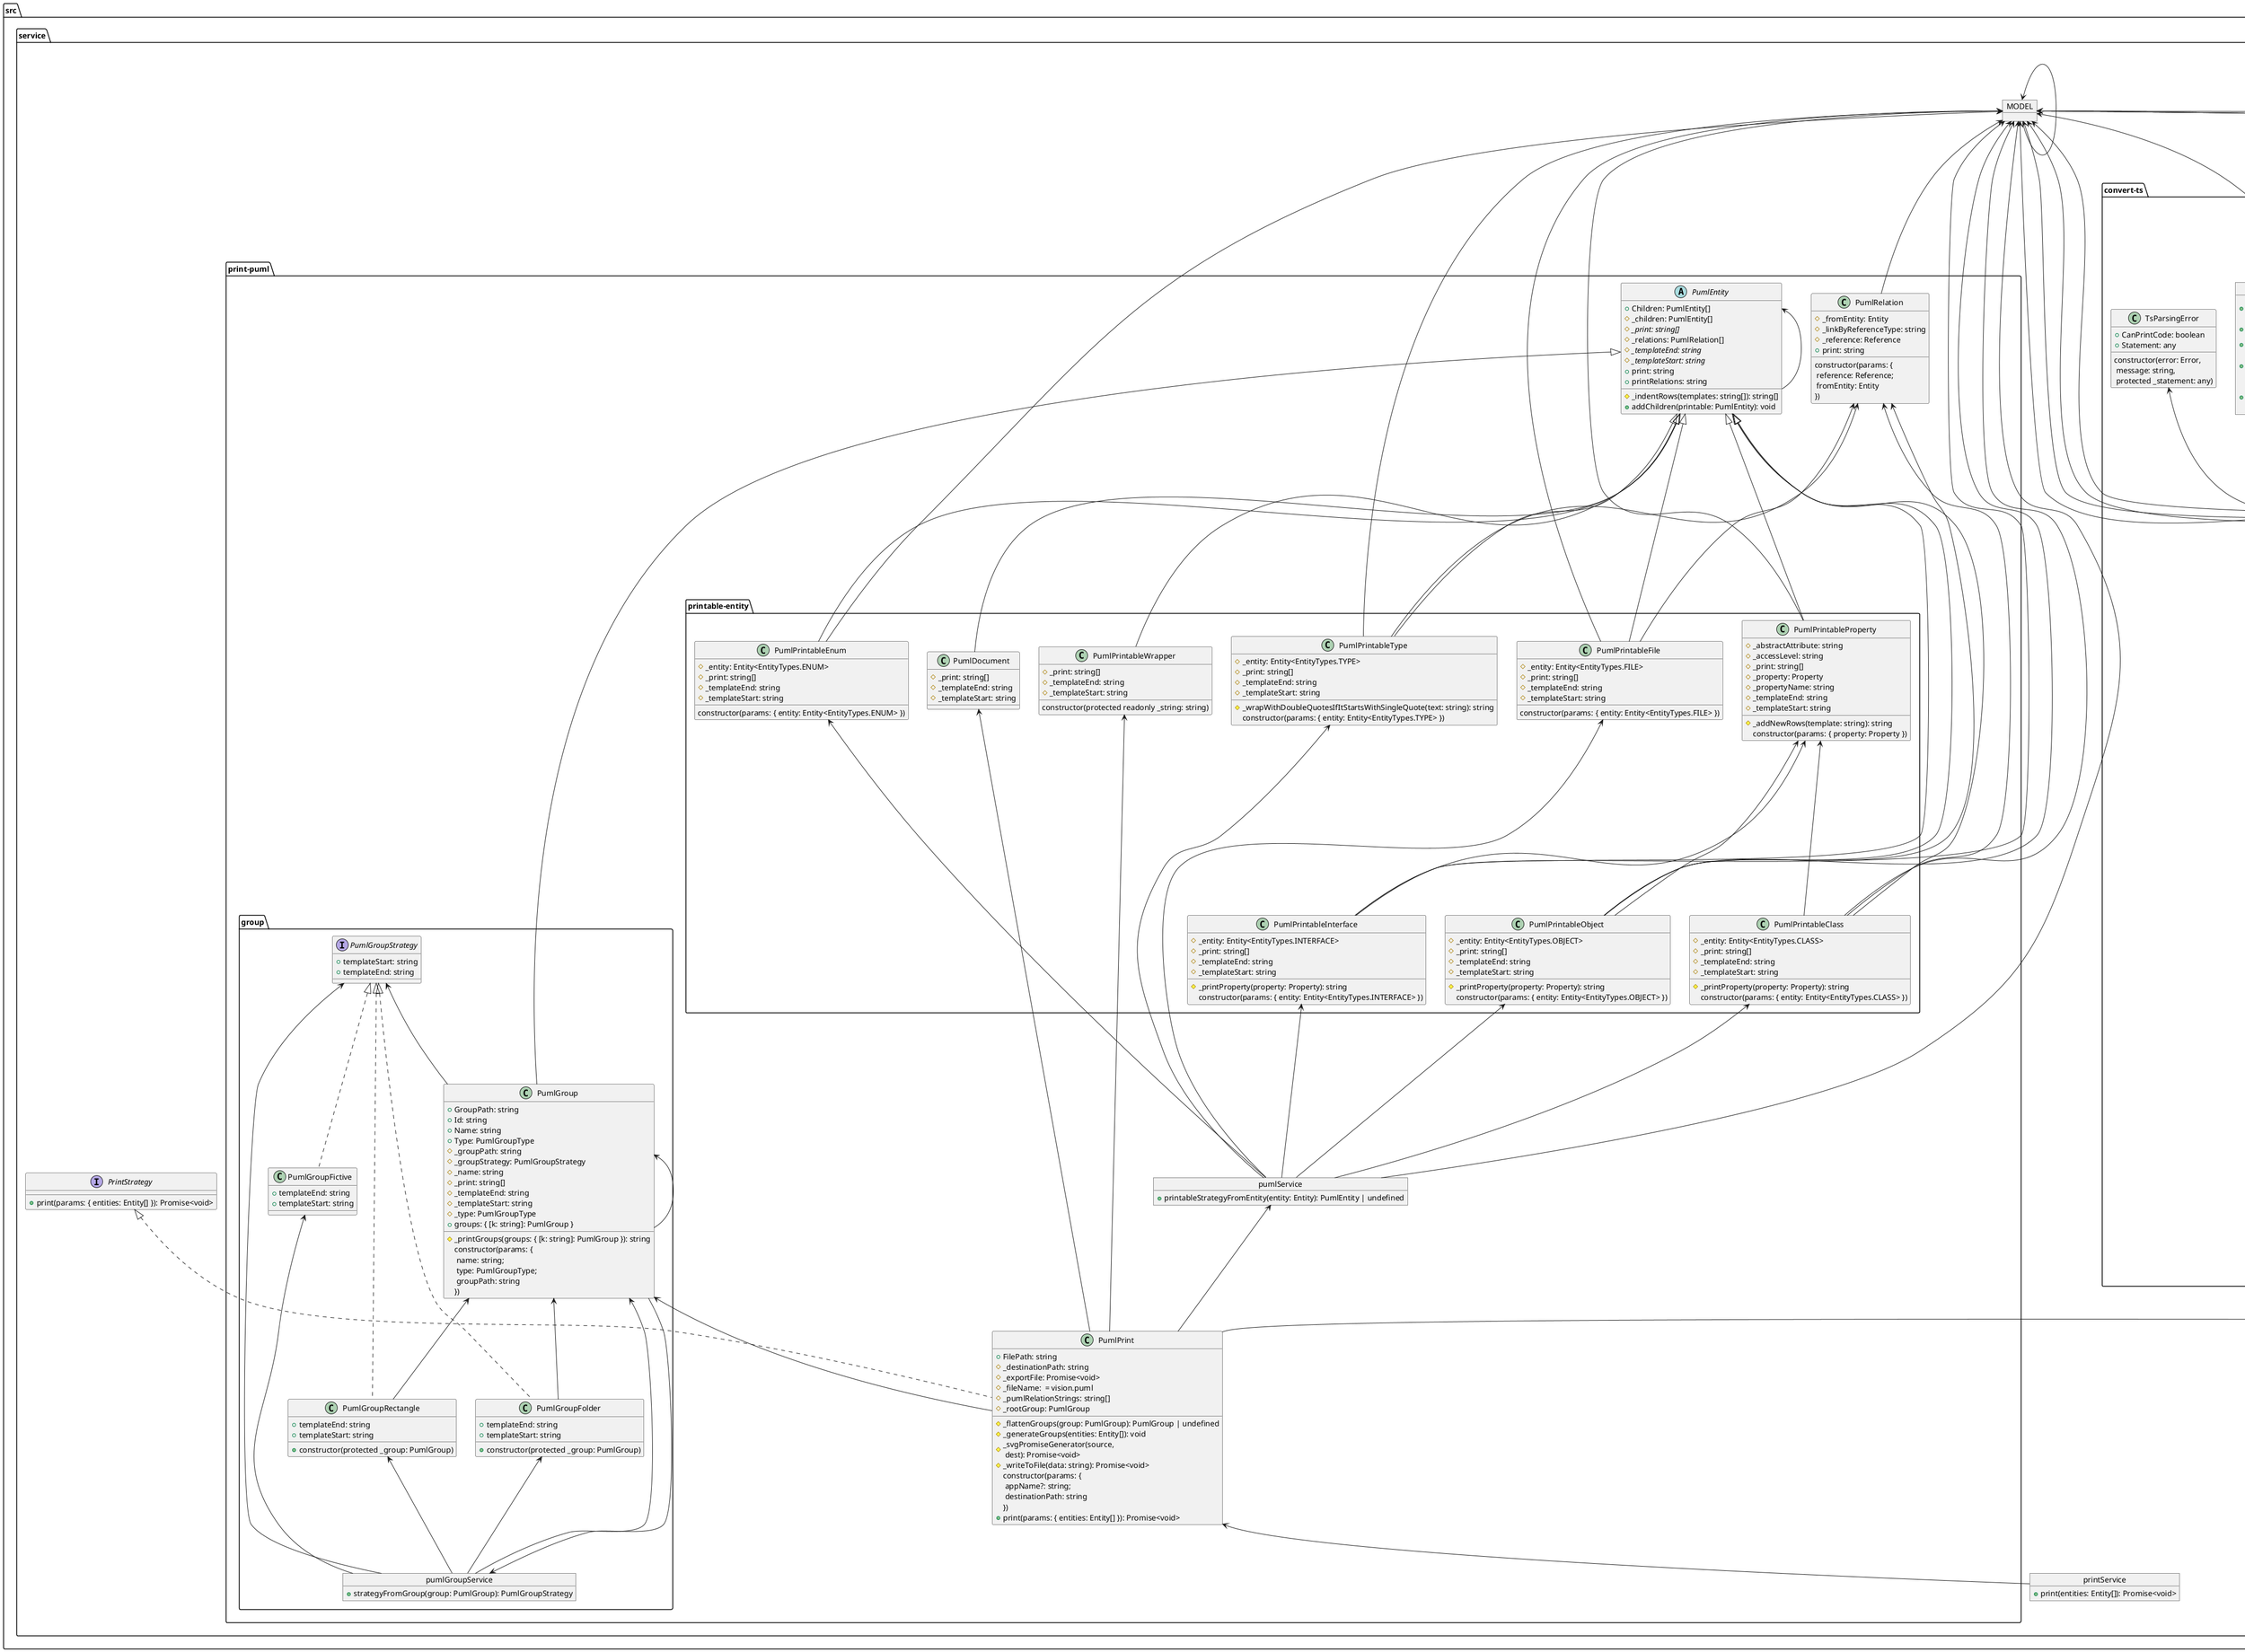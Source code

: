 @startuml
    folder "src" as src_b874d07 {
      folder "dal" as dal_fba75381 {
        object "shellDal" as shell_dal_4f6edd5d {
          + cd(dir: string): void
          + exec(cmd: string): Promise<ExecResult>
          + print(message: string): void
          + pwd: string
        }
      }
      folder "service" as service_c83a6ab5 {
        object "argsService" as args_service_d268d804 {
          + argToObject({\n args,\n options \n}: ArgsServiceParams): T
          + cliCommandOptions: Options
          + cmdGenerateParams: Options
          + selectedCommandCount({\n args,\n options \n}: ArgsServiceParams): number
        }
        interface "ConvertStrategy" as convert_strategy_f40b6b4 {
          + convert: Promise<Entity[]>
        }
        object "convertService" as convert_service_f40b6b4 {
          + strategyByFile(params: {\n filePath: string;\n folderPath: string \n}): ConvertStrategy | undefined
        }
        object "fileService" as file_service_3f424ea5 {
          + cleanupPath(relativeOrAbsPath: string): string
          + fileListFromFolder(folderPath: string): Promise<string[]>
          + fileNameFromPath(filePath: string,\n options: {\n withExtension?: boolean \n} = {\n\n}): string
          + importPathFind(params: {\n filePathImportedFrom: string;\n importPath: string \n}): string
          + isAbsPath(relativeOrAbsPath: string): boolean
          + isDotPath(path: string): boolean
          + joinPaths(...paths: string[]): string
          + lastFolderFromPath(filePath: string): string
          + makeFolderIfNotExist(folderPath: string): Promise<void>
          + mkdirAndWriteToFile(params: {\n folderPath: string;\n fileName: string;\n data: string \n}): Promise<void>
          + readFile(filePath: string): Promise<string>
          + relativeToAbsPath(relativeOrAbsPath: string): string
          + writeToFile(params: {\n filePath: string;\n data: string \n}): Promise<void>
        }
        interface "PrintStrategy" as print_strategy_65df30d2 {
          + print(params: { entities: Entity[] }): Promise<void>
        }
        object "printService" as print_service_65df30d2 {
          + print(entities: Entity[]): Promise<void>
        }
        object "MODEL" as model_367b0d5 {
        }
        folder "convert-ts" as convert_ts_ecf50f67 {
          class "ConvertTs" as convert_ts_e1b382dc {
            # _filePath: string
            # _folderPath: string
            # _parseFile(params: {\n filePath: string;\n fileName: string \n}): Promise<ts.SourceFile>
            constructor({\n filePath,\n folderPath \n}: {\n filePath: string;\n folderPath: string \n})
            + convert: Promise<Entity[]>
          }
          object "___tsConfigFileJson" as ts_config_file_json_1baff2da {
          }
          object "tsConfigFileService" as ts_config_file_service_1baff2da {
            # _cleanReplacePaths: {\n startsWith: string;\n replaceWith: string \n}[]
            # _cleanReplaceWith(path: string): string
            # _getFileJson: TsConfigFileType
            + init: Promise<void>
            + moduleAliasResolve(path: string): string
          }
          class "TsEntityParser" as ts_entity_parser_818f015a {
            # _fileName: string
            # _importParseResults: TsParserImportParseResult[]
            # _inProjectPath: string
            # _joinEntitiesByAliasReference(entities: Entity[]): Entity[]
            # _parseStatement(statement: ts.Statement): Entity[]
            # _parseStatements: Entity[]
            # _parsedSource: ts.SourceFile
            # _parserByStatementKind(statement: ts.Statement): Parsable | undefined
            constructor(params: {\n    parsedSource: ts.SourceFile\n    fileName: string\n    inProjectPath: string\n    importParseResults: TsParserImportParseResult[]\n  })
            + parsedEntities: Entity[]
          }
          object "tsParserImportRelations" as ts_parser_import_relations_b8587b04 {
            + findIdentifier(identifierName: string,\n statement: any): boolean
            + findImportRelations(statement: ts.Statement | ts.VariableDeclaration,\n importParseResults: TsParserImportParseResult[]): Reference[]
            + isDeclaration(statement: any): boolean
            + stepIntoArray(identifierName: string,\n statement: any,\n blockNames: string[]): boolean
            + stepIntoNode(identifierName: string,\n statement: any,\n blockNames: string[]): boolean
          }
          object "tsParserService" as ts_parser_service_a99fa6bc {
            # _isViableExportableStatementKind(kind: number): boolean
            + accessLevel(modifiers?: ts.ModifiersArray): PropertyAccessLevelType
            + checkIfThereAreAnyExports(parsedSource: ts.SourceFile): boolean
            + entityLinksFromStatement(params: {\n statement: ts.Statement;\n inProjectPath: string \n}): TsParserImportParseResult[]
            + entityLinksFromStatements(params: {\n parsedSource: ts.SourceFile;\n inProjectPath: string \n}): TsParserImportParseResult[]
            + findClassRelations(params: {\n statement: ts.Statement;\n parsedSource: ts.SourceFile;\n inProjectPath: string \n}): Reference[]
            + importsFromStatement(params: {\n statement: ts.Statement;\n inProjectPath: string \n}): TsParserImportParseResult[]
            + importsFromStatements(params: {\n parsedSource: ts.SourceFile;\n inProjectPath: string \n}): TsParserImportParseResult[]
            + isAbstract(modifiers?: ts.ModifiersArray): boolean
            + isExported(modifiers?: ts.ModifiersArray): boolean
          }
          class "TsParsingError" as ts_parsing_error_736e602e {
            + CanPrintCode: boolean
            + Statement: any
            constructor(error: Error,\n message: string,\n protected _statement: any)
          }
          folder "parser" as parser_e32aa64f {
            interface "Parsable" as parsable_5aa78fd3 {
              + parse: T
            }
            class "TsParserClass" as ts_parser_class_9848e147 {
              # _findProperties: Property[]
              # _importParseResults: TsParserImportParseResult[]
              # _inProjectPath: string
              # _parsedSource: ts.SourceFile
              # _propertiesToString(parameters?: any[]): string
              # _returnTypeValue(member: any): string
              # _statement: ts.Statement
              constructor(params: {\n    parsedSource: ts.SourceFile\n    statement: ts.Statement\n    inProjectPath: string\n    importParseResults: TsParserImportParseResult[]\n  })
              + parse: Entity<EntityTypes.CLASS>[]
            }
            class "TsParserEnum" as ts_parser_enum_b5f7453a {
              # _inProjectPath: string
              # _parsedSource: ts.SourceFile
              # _statement: ts.Statement
              constructor(params: {\n parsedSource: ts.SourceFile;\n statement: ts.Statement;\n inProjectPath: string \n})
              + parse: Entity<EntityTypes.ENUM>[]
            }
            class "TsParserFile" as ts_parser_file_7df94b8f {
              # _fileName: string
              # _importParseResults: TsParserImportParseResult[]
              # _inProjectPath: string
              # _parsedSource: ts.SourceFile
              constructor(params: {\n    parsedSource: ts.SourceFile\n    inProjectPath: string\n    fileName: string\n    importParseResults: TsParserImportParseResult[]\n  })
              + parse: Entity<EntityTypes.FILE>[]
            }
            class "TsParserImport" as ts_parser_import_cf8881d4 {
              # _importedFileInProjectAbsPath(importPath: string): string
              # _inProjectPath: string
              # _parseBindingName(importClause: any): string[]
              # _parseDefaultImport(importClause: any): string[]
              # _parseElements(elements: any): string[]
              # _statement: ts.Statement
              constructor(params: {\n statement: ts.Statement;\n inProjectPath: string \n})
              + parse: TsParserImportParseResult[]
            }
            class "TsParserInterface" as ts_parser_interface_fda3c7ec {
              # _findProperties: Property[]
              # _inProjectPath: string
              # _parsedSource: ts.SourceFile
              # _statement: ts.Statement
              constructor(params: {\n parsedSource: ts.SourceFile;\n statement: ts.Statement;\n inProjectPath: string \n})
              + parse: Entity<EntityTypes.INTERFACE>[]
            }
            class "TsParserObject" as ts_parser_object_400d2cfc {
              # _accessLevel(propName: string): PropertyAccessLevelType
              # _findProperties(properties?: any[]): Property[]
              # _importParseResults: TsParserImportParseResult[]
              # _inProjectPath: string
              # _nameFromDeclarationsList(declarationList: ts.VariableDeclarationList): {\n name: string;\n declaration: ts.VariableDeclaration \n} | undefined
              # _parsedSource: ts.SourceFile
              # _returnTypeValue(property: any): string
              # _statement: ts.Statement
              constructor(params: {\n    parsedSource: ts.SourceFile\n    statement: ts.Statement\n    inProjectPath: string\n    importParseResults: TsParserImportParseResult[]\n  })
              + parse: Entity<EntityTypes.OBJECT>[]
            }
            class "TsParserType" as ts_parser_type_948f391 {
              # _findIdentifier(identifierName: string,\n statement: any): boolean
              # _findImportRelations(statement: ts.Statement | ts.VariableDeclaration,\n importParseResults: TsParserImportParseResult[]): Reference[]
              # _importParseResults: TsParserImportParseResult[]
              # _inProjectPath: string
              # _parsedSource: ts.SourceFile
              # _statement: ts.Statement
              # _stepIntoArray(identifierName: string,\n statement: any,\n blockNames: string[]): boolean
              # _stepIntoNode(identifierName: string,\n statement: any,\n blockNames: string[]): boolean
              constructor(params: {\n    parsedSource: ts.SourceFile\n    statement: ts.Statement\n    inProjectPath: string\n    importParseResults: TsParserImportParseResult[]\n  })
              + parse: Entity<EntityTypes.TYPE>[]
            }
          }
        }
        folder "print-puml" as print_puml_3460a902 {
          abstract "PumlEntity" as puml_entity_85c02856 {
            + Children: PumlEntity[]
            # _children: PumlEntity[]
            # _indentRows(templates: string[]): string[]
            # {abstract} _print: string[]
            # _relations: PumlRelation[]
            # {abstract} _templateEnd: string
            # {abstract} _templateStart: string
            + addChildren(printable: PumlEntity): void
            + print: string
            + printRelations: string
          }
          class "PumlPrint" as puml_print_4aa046fc {
            + FilePath: string
            # _destinationPath: string
            # _exportFile: Promise<void>
            # _fileName:  = vision.puml
            # _flattenGroups(group: PumlGroup): PumlGroup | undefined
            # _generateGroups(entities: Entity[]): void
            # _pumlRelationStrings: string[]
            # _rootGroup: PumlGroup
            # _svgPromiseGenerator(source,\n dest): Promise<void>
            # _writeToFile(data: string): Promise<void>
            constructor(params: {\n appName?: string;\n destinationPath: string \n})
            + print(params: { entities: Entity[] }): Promise<void>
          }
          class "PumlRelation" as puml_relation_ddbc15eb {
            # _fromEntity: Entity
            # _linkByReferenceType: string
            # _reference: Reference
            constructor(params: {\n reference: Reference;\n fromEntity: Entity \n})
            + print: string
          }
          object "pumlService" as puml_service_f506c030 {
            + printableStrategyFromEntity(entity: Entity): PumlEntity | undefined
          }
          folder "group" as group_3af81c52 {
            class "PumlGroupFictive" as puml_group_fictive_57cc180d {
              + templateEnd: string
              + templateStart: string
            }
            class "PumlGroupFolder" as puml_group_folder_63f7a3f9 {
              + constructor(protected _group: PumlGroup)
              + templateEnd: string
              + templateStart: string
            }
            class "PumlGroupRectangle" as puml_group_rectangle_f37cc84e {
              + constructor(protected _group: PumlGroup)
              + templateEnd: string
              + templateStart: string
            }
            object "pumlGroupService" as puml_group_service_f4199df2 {
              + strategyFromGroup(group: PumlGroup): PumlGroupStrategy
            }
            interface "PumlGroupStrategy" as puml_group_strategy_ae5ed342 {
              + templateStart: string
              + templateEnd: string
            }
            class "PumlGroup" as puml_group_ae5ed342 {
              + GroupPath: string
              + Id: string
              + Name: string
              + Type: PumlGroupType
              # _groupPath: string
              # _groupStrategy: PumlGroupStrategy
              # _name: string
              # _print: string[]
              # _printGroups(groups: { [k: string]: PumlGroup }): string
              # _templateEnd: string
              # _templateStart: string
              # _type: PumlGroupType
              constructor(params: {\n name: string;\n type: PumlGroupType;\n groupPath: string \n})
              + groups: { [k: string]: PumlGroup }
            }
          }
          folder "printable-entity" as printable_entity_91ba4e0 {
            class "PumlDocument" as puml_document_6f206380 {
              # _print: string[]
              # _templateEnd: string
              # _templateStart: string
            }
            class "PumlPrintableClass" as puml_printable_class_4b11e257 {
              # _entity: Entity<EntityTypes.CLASS>
              # _print: string[]
              # _printProperty(property: Property): string
              # _templateEnd: string
              # _templateStart: string
              constructor(params: { entity: Entity<EntityTypes.CLASS> })
            }
            class "PumlPrintableEnum" as puml_printable_enum_1725040a {
              # _entity: Entity<EntityTypes.ENUM>
              # _print: string[]
              # _templateEnd: string
              # _templateStart: string
              constructor(params: { entity: Entity<EntityTypes.ENUM> })
            }
            class "PumlPrintableFile" as puml_printable_file_3f271d9f {
              # _entity: Entity<EntityTypes.FILE>
              # _print: string[]
              # _templateEnd: string
              # _templateStart: string
              constructor(params: { entity: Entity<EntityTypes.FILE> })
            }
            class "PumlPrintableInterface" as puml_printable_interface_2621ae9c {
              # _entity: Entity<EntityTypes.INTERFACE>
              # _print: string[]
              # _printProperty(property: Property): string
              # _templateEnd: string
              # _templateStart: string
              constructor(params: { entity: Entity<EntityTypes.INTERFACE> })
            }
            class "PumlPrintableObject" as puml_printable_object_736b458c {
              # _entity: Entity<EntityTypes.OBJECT>
              # _print: string[]
              # _printProperty(property: Property): string
              # _templateEnd: string
              # _templateStart: string
              constructor(params: { entity: Entity<EntityTypes.OBJECT> })
            }
            class "PumlPrintableProperty" as puml_printable_property_2d23f5de {
              # _abstractAttribute: string
              # _accessLevel: string
              # _addNewRows(template: string): string
              # _print: string[]
              # _property: Property
              # _propertyName: string
              # _templateEnd: string
              # _templateStart: string
              constructor(params: { property: Property })
            }
            class "PumlPrintableType" as puml_printable_type_f482c241 {
              # _entity: Entity<EntityTypes.TYPE>
              # _print: string[]
              # _templateEnd: string
              # _templateStart: string
              # _wrapWithDoubleQuotesIfItStartsWithSingleQuote(text: string): string
              constructor(params: { entity: Entity<EntityTypes.TYPE> })
            }
            class "PumlPrintableWrapper" as puml_printable_wrapper_e6265aaa {
              # _print: string[]
              # _templateEnd: string
              # _templateStart: string
              constructor(protected readonly _string: string)
            }
          }
        }
        folder "processing" as processing_592b511 {
          interface "ProcessingStrategy" as processing_strategy_1c38bdac {
            + process(entities: Entity[]): Entity[]
          }
          object "processingService" as processing_service_1c38bdac {
            + process(entities: Entity[]): Entity[]
          }
          class "RemoveExternal" as remove_external_fd440761 {
            + process(entities: Entity[]): Entity[]
          }
          class "RemoveIgnoredPaths" as remove_ignored_paths_548c5253 {
            constructor(protected _ignorePaths: string[])
            + process(entities: Entity[]): Entity[]
          }
          class "RemoveTypes" as remove_types_81d79677 {
            + process(entities: Entity[]): Entity[]
          }
          class "SimplifyEntities" as simplify_entities_bd2d7fda {
            # _findSimplifiedEntityByPath(path: string): string | undefined
            # _processReferences(entities: Entity[]): Entity[]
            # _removeDuplicatedReferences(references: Reference[]): Reference[]
            # _simplifyConfig: { [k: string]: string }
            # _simplifyEntities(entities: Entity[]): Entity[]
            constructor(simplifyConfig: [string,\n string][])
            + process(entities: Entity[]): Entity[]
          }
        }
      }
      folder "use-case" as use_case_fcef54f2 {
        object "cliInitUseCase" as cli_init_use_case_9439e852 {
          + createCommandFromCliArgs(args: string[]): Executable
          + execArgsAsCommand(args: string[]): Promise<void>
          + ifMoreThenOneCommandSelectedThrowErrorAndPrintHelp(args: string[]): void
          + ifNoCommandSelectedThrowErrorAndPrintHelp(args: string[]): void
        }
        object "visionUseCase" as vision_use_case_dd084107 {
          + processFolder(params: { folderPath: string }): Promise<Entity[]>
        }
      }
    }
  shell_dal_4f6edd5d -up-> shell_dal_4f6edd5d
  args_service_d268d804 -up-> args_service_d268d804
  convert_service_f40b6b4 -up-> convert_ts_e1b382dc
  convert_ts_e1b382dc -up-> ts_parser_file_7df94b8f
  convert_ts_e1b382dc -up-> ts_config_file_service_1baff2da
  convert_ts_e1b382dc -up-> ts_entity_parser_818f015a
  convert_ts_e1b382dc -up-> ts_parser_service_a99fa6bc
  convert_ts_e1b382dc -up-> file_service_3f424ea5
  convert_ts_e1b382dc .up.|> convert_strategy_f40b6b4
  ts_parser_class_9848e147 -up-> ts_parser_import_relations_b8587b04
  ts_parser_class_9848e147 -up-> ts_parser_service_a99fa6bc
  ts_parser_class_9848e147 -up-> model_367b0d5
  ts_parser_class_9848e147 .up.|> parsable_5aa78fd3
  ts_parser_enum_b5f7453a -up-> ts_parser_service_a99fa6bc
  ts_parser_enum_b5f7453a .up.|> parsable_5aa78fd3
  ts_parser_file_7df94b8f -up-> model_367b0d5
  ts_parser_file_7df94b8f .up.|> parsable_5aa78fd3
  ts_parser_import_cf8881d4 -up-> file_service_3f424ea5
  ts_parser_import_cf8881d4 .up.|> parsable_5aa78fd3
  ts_parser_interface_fda3c7ec -up-> ts_parser_service_a99fa6bc
  ts_parser_interface_fda3c7ec -up-> model_367b0d5
  ts_parser_interface_fda3c7ec .up.|> parsable_5aa78fd3
  ts_parser_object_400d2cfc -up-> ts_parser_import_relations_b8587b04
  ts_parser_object_400d2cfc -up-> ts_parser_service_a99fa6bc
  ts_parser_object_400d2cfc -up-> ts_parsing_error_736e602e
  ts_parser_object_400d2cfc -up-> model_367b0d5
  ts_parser_object_400d2cfc .up.|> parsable_5aa78fd3
  ts_parser_type_948f391 -up-> ts_parser_service_a99fa6bc
  ts_parser_type_948f391 -up-> model_367b0d5
  ts_parser_type_948f391 .up.|> parsable_5aa78fd3
  ts_config_file_service_1baff2da -up-> file_service_3f424ea5
  ts_config_file_service_1baff2da -up-> ts_config_file_json_1baff2da
  ts_config_file_service_1baff2da -up-> ts_config_file_service_1baff2da
  ts_entity_parser_818f015a -up-> ts_parser_class_9848e147
  ts_entity_parser_818f015a -up-> ts_parser_enum_b5f7453a
  ts_entity_parser_818f015a -up-> ts_parser_interface_fda3c7ec
  ts_entity_parser_818f015a -up-> ts_parser_object_400d2cfc
  ts_entity_parser_818f015a -up-> ts_parser_type_948f391
  ts_entity_parser_818f015a -up-> model_367b0d5
  ts_parser_import_relations_b8587b04 -up-> model_367b0d5
  ts_parser_import_relations_b8587b04 -up-> ts_parser_import_relations_b8587b04
  ts_parser_service_a99fa6bc -up-> ts_parser_import_cf8881d4
  ts_parser_service_a99fa6bc -up-> model_367b0d5
  ts_parser_service_a99fa6bc -up-> ts_parser_service_a99fa6bc
  file_service_3f424ea5 -up-> ts_config_file_service_1baff2da
  file_service_3f424ea5 -up-> file_service_3f424ea5
  puml_group_fictive_57cc180d .up.|> puml_group_strategy_ae5ed342
  puml_group_folder_63f7a3f9 -up-> puml_group_ae5ed342
  puml_group_folder_63f7a3f9 .up.|> puml_group_strategy_ae5ed342
  puml_group_rectangle_f37cc84e -up-> puml_group_ae5ed342
  puml_group_rectangle_f37cc84e .up.|> puml_group_strategy_ae5ed342
  puml_group_service_f4199df2 -up-> puml_group_ae5ed342
  puml_group_service_f4199df2 -up-> puml_group_strategy_ae5ed342
  puml_group_service_f4199df2 -up-> puml_group_fictive_57cc180d
  puml_group_service_f4199df2 -up-> puml_group_folder_63f7a3f9
  puml_group_service_f4199df2 -up-> puml_group_rectangle_f37cc84e
  puml_group_ae5ed342 -up-> puml_group_service_f4199df2
  puml_group_ae5ed342 -up-> puml_group_strategy_ae5ed342
  puml_group_ae5ed342 -up-> puml_group_ae5ed342
  puml_group_ae5ed342 -up-|> puml_entity_85c02856
  puml_document_6f206380 -up-|> puml_entity_85c02856
  puml_printable_class_4b11e257 -up-> model_367b0d5
  puml_printable_class_4b11e257 -up-> puml_printable_property_2d23f5de
  puml_printable_class_4b11e257 -up-> puml_relation_ddbc15eb
  puml_printable_class_4b11e257 -up-|> puml_entity_85c02856
  puml_printable_enum_1725040a -up-> model_367b0d5
  puml_printable_enum_1725040a -up-|> puml_entity_85c02856
  puml_printable_file_3f271d9f -up-> model_367b0d5
  puml_printable_file_3f271d9f -up-> puml_relation_ddbc15eb
  puml_printable_file_3f271d9f -up-|> puml_entity_85c02856
  puml_printable_interface_2621ae9c -up-> model_367b0d5
  puml_printable_interface_2621ae9c -up-> puml_printable_property_2d23f5de
  puml_printable_interface_2621ae9c -up-|> puml_entity_85c02856
  puml_printable_object_736b458c -up-> model_367b0d5
  puml_printable_object_736b458c -up-> puml_printable_property_2d23f5de
  puml_printable_object_736b458c -up-> puml_relation_ddbc15eb
  puml_printable_object_736b458c -up-|> puml_entity_85c02856
  puml_printable_property_2d23f5de -up-> model_367b0d5
  puml_printable_property_2d23f5de -up-|> puml_entity_85c02856
  puml_printable_type_f482c241 -up-> model_367b0d5
  puml_printable_type_f482c241 -up-> puml_relation_ddbc15eb
  puml_printable_type_f482c241 -up-|> puml_entity_85c02856
  puml_printable_wrapper_e6265aaa -up-|> puml_entity_85c02856
  puml_entity_85c02856 -up-> puml_entity_85c02856
  puml_print_4aa046fc -up-> puml_document_6f206380
  puml_print_4aa046fc -up-> file_service_3f424ea5
  puml_print_4aa046fc -up-> puml_group_ae5ed342
  puml_print_4aa046fc -up-> puml_printable_wrapper_e6265aaa
  puml_print_4aa046fc -up-> puml_service_f506c030
  puml_print_4aa046fc .up.|> print_strategy_65df30d2
  puml_relation_ddbc15eb -up-> model_367b0d5
  puml_service_f506c030 -up-> model_367b0d5
  puml_service_f506c030 -up-> puml_printable_class_4b11e257
  puml_service_f506c030 -up-> puml_printable_enum_1725040a
  puml_service_f506c030 -up-> puml_printable_file_3f271d9f
  puml_service_f506c030 -up-> puml_printable_interface_2621ae9c
  puml_service_f506c030 -up-> puml_printable_object_736b458c
  puml_service_f506c030 -up-> puml_printable_type_f482c241
  print_service_65df30d2 -up-> puml_print_4aa046fc
  processing_service_1c38bdac -up-> remove_external_fd440761
  processing_service_1c38bdac -up-> remove_ignored_paths_548c5253
  processing_service_1c38bdac -up-> remove_types_81d79677
  processing_service_1c38bdac -up-> simplify_entities_bd2d7fda
  remove_external_fd440761 .up.|> processing_strategy_1c38bdac
  remove_ignored_paths_548c5253 .up.|> processing_strategy_1c38bdac
  remove_types_81d79677 .up.|> processing_strategy_1c38bdac
  simplify_entities_bd2d7fda -up-> model_367b0d5
  simplify_entities_bd2d7fda .up.|> processing_strategy_1c38bdac
  cli_init_use_case_9439e852 -up-> args_service_d268d804
  cli_init_use_case_9439e852 -up-> cli_init_use_case_9439e852
  vision_use_case_dd084107 -up-> convert_service_f40b6b4
  vision_use_case_dd084107 -up-> file_service_3f424ea5
  model_367b0d5 -up-> model_367b0d5
@enduml